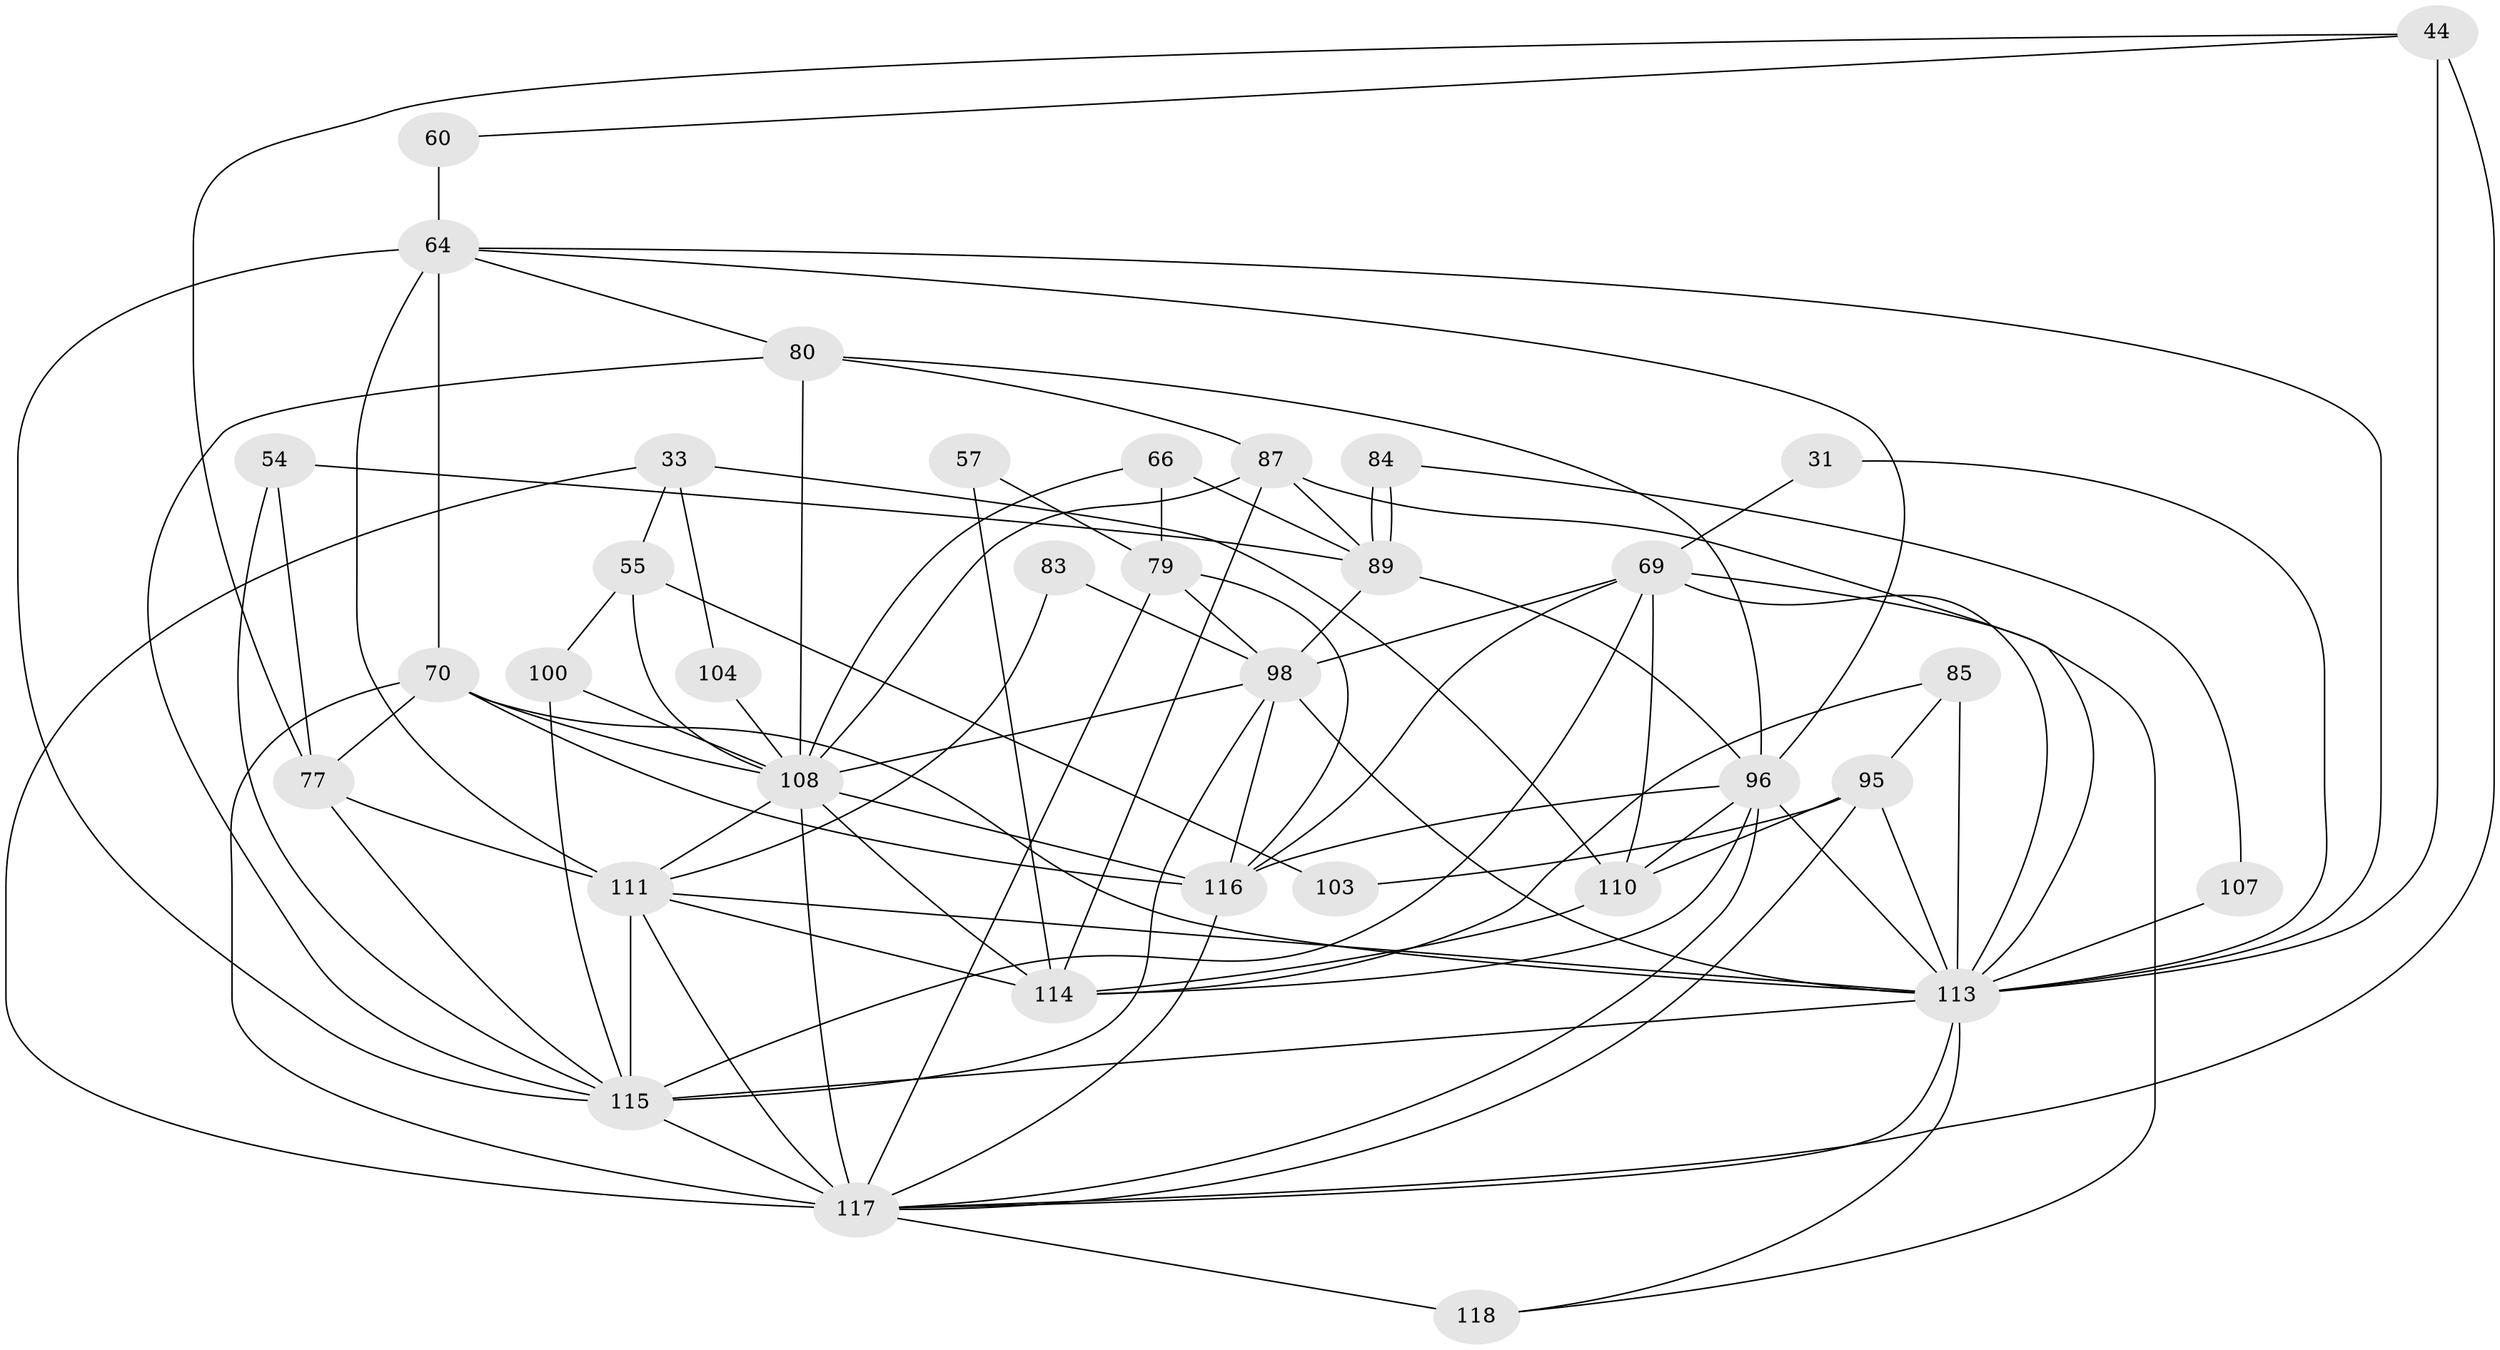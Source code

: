 // original degree distribution, {3: 0.3050847457627119, 4: 0.23728813559322035, 5: 0.1864406779661017, 2: 0.11864406779661017, 6: 0.1016949152542373, 7: 0.05084745762711865}
// Generated by graph-tools (version 1.1) at 2025/53/03/04/25 21:53:15]
// undirected, 35 vertices, 94 edges
graph export_dot {
graph [start="1"]
  node [color=gray90,style=filled];
  31;
  33;
  44;
  54;
  55;
  57;
  60;
  64 [super="+29+23"];
  66 [super="+51"];
  69 [super="+38+50"];
  70 [super="+47+65"];
  77 [super="+27+75"];
  79 [super="+52"];
  80 [super="+62"];
  83;
  84;
  85;
  87 [super="+4"];
  89 [super="+40"];
  95 [super="+42"];
  96 [super="+71+90"];
  98 [super="+8+97"];
  100 [super="+46"];
  103;
  104;
  107;
  108 [super="+106"];
  110 [super="+59+19"];
  111 [super="+93+99"];
  113 [super="+102+101+92"];
  114 [super="+9+74"];
  115 [super="+105+88"];
  116 [super="+109+63"];
  117 [super="+11+25+32+82+112"];
  118;
  31 -- 113;
  31 -- 69;
  33 -- 110;
  33 -- 55;
  33 -- 104;
  33 -- 117;
  44 -- 60;
  44 -- 77;
  44 -- 117;
  44 -- 113 [weight=2];
  54 -- 77;
  54 -- 89;
  54 -- 115;
  55 -- 100 [weight=2];
  55 -- 103;
  55 -- 108;
  57 -- 79;
  57 -- 114;
  60 -- 64 [weight=2];
  64 -- 80;
  64 -- 113 [weight=2];
  64 -- 111 [weight=4];
  64 -- 96;
  64 -- 70;
  64 -- 115;
  66 -- 89;
  66 -- 108;
  66 -- 79;
  69 -- 98 [weight=3];
  69 -- 115 [weight=2];
  69 -- 118;
  69 -- 110 [weight=3];
  69 -- 113 [weight=3];
  69 -- 116 [weight=2];
  70 -- 116;
  70 -- 77 [weight=2];
  70 -- 117 [weight=2];
  70 -- 108;
  70 -- 113 [weight=4];
  77 -- 111 [weight=3];
  77 -- 115;
  79 -- 98 [weight=2];
  79 -- 117 [weight=3];
  79 -- 116;
  80 -- 87;
  80 -- 108;
  80 -- 96;
  80 -- 115;
  83 -- 111;
  83 -- 98;
  84 -- 107;
  84 -- 89;
  84 -- 89;
  85 -- 95;
  85 -- 114;
  85 -- 113 [weight=2];
  87 -- 89 [weight=2];
  87 -- 114 [weight=2];
  87 -- 113 [weight=2];
  87 -- 108;
  89 -- 98 [weight=2];
  89 -- 96;
  95 -- 103;
  95 -- 117 [weight=3];
  95 -- 110;
  95 -- 113;
  96 -- 117 [weight=4];
  96 -- 113 [weight=3];
  96 -- 110 [weight=3];
  96 -- 116;
  96 -- 114;
  98 -- 108 [weight=4];
  98 -- 113 [weight=2];
  98 -- 116;
  98 -- 115;
  100 -- 108 [weight=2];
  100 -- 115;
  104 -- 108;
  107 -- 113 [weight=2];
  108 -- 111;
  108 -- 114;
  108 -- 117 [weight=5];
  108 -- 116;
  110 -- 114;
  111 -- 115 [weight=3];
  111 -- 114;
  111 -- 117;
  111 -- 113 [weight=2];
  113 -- 115 [weight=3];
  113 -- 117 [weight=2];
  113 -- 118;
  115 -- 117 [weight=4];
  116 -- 117;
  117 -- 118 [weight=2];
}
